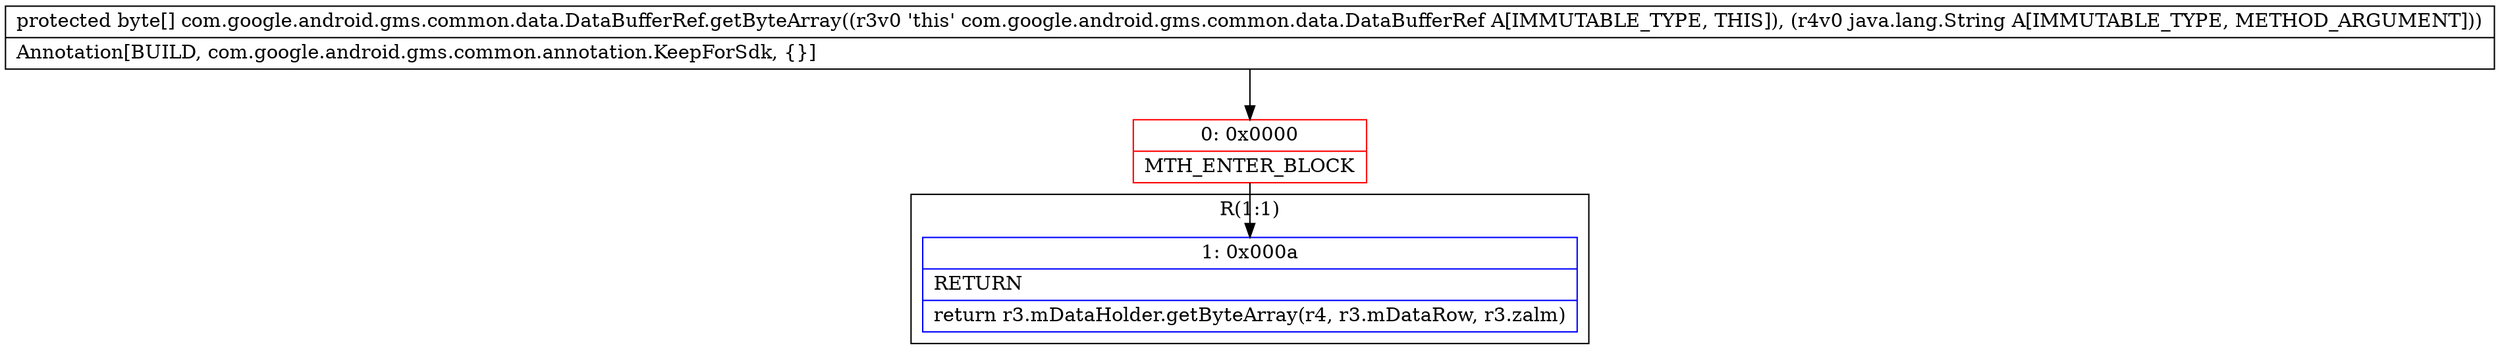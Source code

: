 digraph "CFG forcom.google.android.gms.common.data.DataBufferRef.getByteArray(Ljava\/lang\/String;)[B" {
subgraph cluster_Region_846660787 {
label = "R(1:1)";
node [shape=record,color=blue];
Node_1 [shape=record,label="{1\:\ 0x000a|RETURN\l|return r3.mDataHolder.getByteArray(r4, r3.mDataRow, r3.zalm)\l}"];
}
Node_0 [shape=record,color=red,label="{0\:\ 0x0000|MTH_ENTER_BLOCK\l}"];
MethodNode[shape=record,label="{protected byte[] com.google.android.gms.common.data.DataBufferRef.getByteArray((r3v0 'this' com.google.android.gms.common.data.DataBufferRef A[IMMUTABLE_TYPE, THIS]), (r4v0 java.lang.String A[IMMUTABLE_TYPE, METHOD_ARGUMENT]))  | Annotation[BUILD, com.google.android.gms.common.annotation.KeepForSdk, \{\}]\l}"];
MethodNode -> Node_0;
Node_0 -> Node_1;
}

